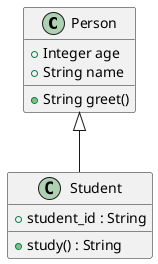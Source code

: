 @startuml

Person <|-- Student

class Person {
    + Integer age
    + String name
    + String greet()
    }

class Student {
    + student_id : String 
    + study() : String 
    }

@enduml